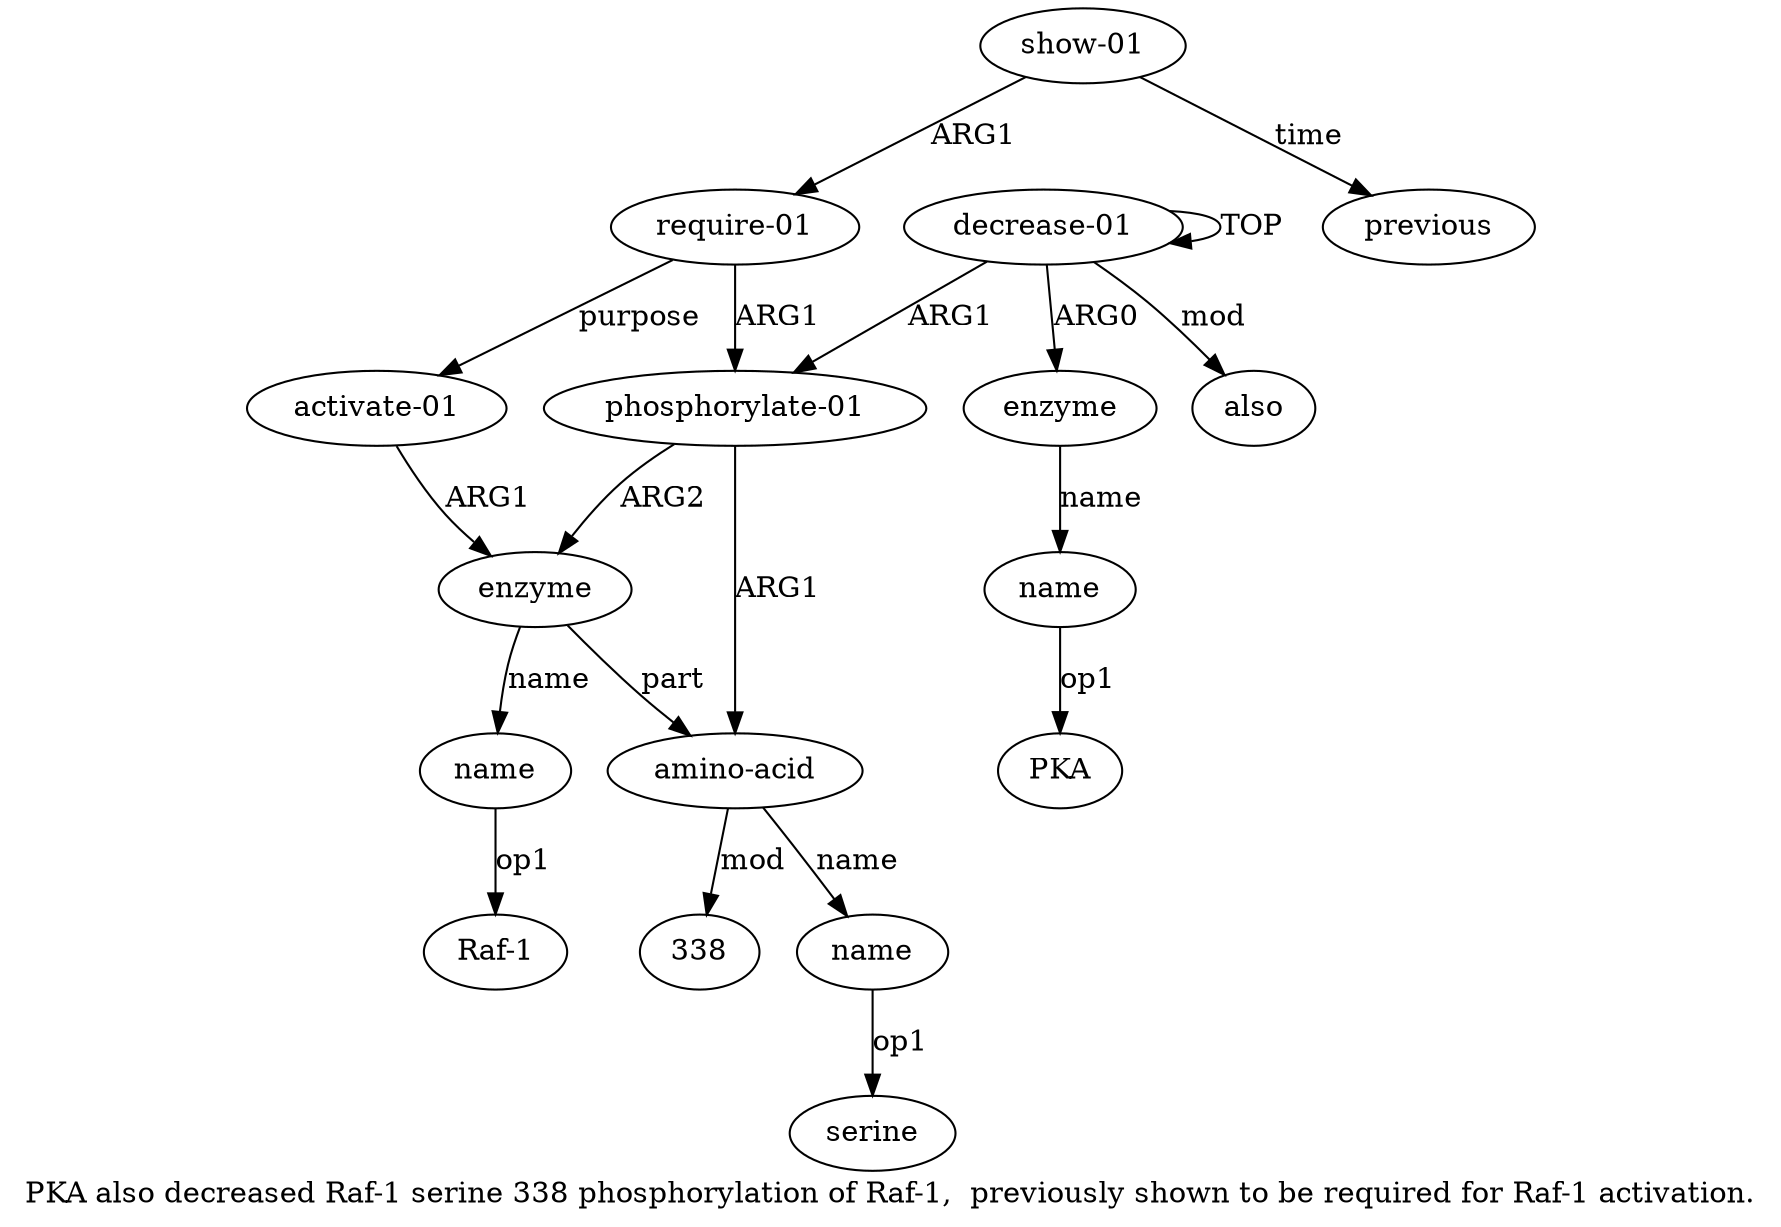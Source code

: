 digraph  {
	graph [label="PKA also decreased Raf-1 serine 338 phosphorylation of Raf-1,  previously shown to be required for Raf-1 activation."];
	node [label="\N"];
	"a5 serine"	 [color=black,
		gold_ind=-1,
		gold_label=serine,
		label=serine,
		test_ind=-1,
		test_label=serine];
	"a4 338"	 [color=black,
		gold_ind=-1,
		gold_label=338,
		label=338,
		test_ind=-1,
		test_label=338];
	a11	 [color=black,
		gold_ind=11,
		gold_label=previous,
		label=previous,
		test_ind=11,
		test_label=previous];
	a10	 [color=black,
		gold_ind=10,
		gold_label="show-01",
		label="show-01",
		test_ind=10,
		test_label="show-01"];
	a10 -> a11 [key=0,
	color=black,
	gold_label=time,
	label=time,
	test_label=time];
a8 [color=black,
	gold_ind=8,
	gold_label="require-01",
	label="require-01",
	test_ind=8,
	test_label="require-01"];
a10 -> a8 [key=0,
color=black,
gold_label=ARG1,
label=ARG1,
test_label=ARG1];
a12 [color=black,
gold_ind=12,
gold_label=also,
label=also,
test_ind=12,
test_label=also];
"a7 Raf-1" [color=black,
gold_ind=-1,
gold_label="Raf-1",
label="Raf-1",
test_ind=-1,
test_label="Raf-1"];
"a2 PKA" [color=black,
gold_ind=-1,
gold_label=PKA,
label=PKA,
test_ind=-1,
test_label=PKA];
a1 [color=black,
gold_ind=1,
gold_label=enzyme,
label=enzyme,
test_ind=1,
test_label=enzyme];
a2 [color=black,
gold_ind=2,
gold_label=name,
label=name,
test_ind=2,
test_label=name];
a1 -> a2 [key=0,
color=black,
gold_label=name,
label=name,
test_label=name];
a0 [color=black,
gold_ind=0,
gold_label="decrease-01",
label="decrease-01",
test_ind=0,
test_label="decrease-01"];
a0 -> a12 [key=0,
color=black,
gold_label=mod,
label=mod,
test_label=mod];
a0 -> a1 [key=0,
color=black,
gold_label=ARG0,
label=ARG0,
test_label=ARG0];
a0 -> a0 [key=0,
color=black,
gold_label=TOP,
label=TOP,
test_label=TOP];
a3 [color=black,
gold_ind=3,
gold_label="phosphorylate-01",
label="phosphorylate-01",
test_ind=3,
test_label="phosphorylate-01"];
a0 -> a3 [key=0,
color=black,
gold_label=ARG1,
label=ARG1,
test_label=ARG1];
a4 [color=black,
gold_ind=4,
gold_label="amino-acid",
label="amino-acid",
test_ind=4,
test_label="amino-acid"];
a3 -> a4 [key=0,
color=black,
gold_label=ARG1,
label=ARG1,
test_label=ARG1];
a6 [color=black,
gold_ind=6,
gold_label=enzyme,
label=enzyme,
test_ind=6,
test_label=enzyme];
a3 -> a6 [key=0,
color=black,
gold_label=ARG2,
label=ARG2,
test_label=ARG2];
a2 -> "a2 PKA" [key=0,
color=black,
gold_label=op1,
label=op1,
test_label=op1];
a5 [color=black,
gold_ind=5,
gold_label=name,
label=name,
test_ind=5,
test_label=name];
a5 -> "a5 serine" [key=0,
color=black,
gold_label=op1,
label=op1,
test_label=op1];
a4 -> "a4 338" [key=0,
color=black,
gold_label=mod,
label=mod,
test_label=mod];
a4 -> a5 [key=0,
color=black,
gold_label=name,
label=name,
test_label=name];
a7 [color=black,
gold_ind=7,
gold_label=name,
label=name,
test_ind=7,
test_label=name];
a7 -> "a7 Raf-1" [key=0,
color=black,
gold_label=op1,
label=op1,
test_label=op1];
a6 -> a4 [key=0,
color=black,
gold_label=part,
label=part,
test_label=part];
a6 -> a7 [key=0,
color=black,
gold_label=name,
label=name,
test_label=name];
a9 [color=black,
gold_ind=9,
gold_label="activate-01",
label="activate-01",
test_ind=9,
test_label="activate-01"];
a9 -> a6 [key=0,
color=black,
gold_label=ARG1,
label=ARG1,
test_label=ARG1];
a8 -> a3 [key=0,
color=black,
gold_label=ARG1,
label=ARG1,
test_label=ARG1];
a8 -> a9 [key=0,
color=black,
gold_label=purpose,
label=purpose,
test_label=purpose];
}
